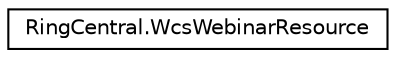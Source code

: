 digraph "Graphical Class Hierarchy"
{
 // LATEX_PDF_SIZE
  edge [fontname="Helvetica",fontsize="10",labelfontname="Helvetica",labelfontsize="10"];
  node [fontname="Helvetica",fontsize="10",shape=record];
  rankdir="LR";
  Node0 [label="RingCentral.WcsWebinarResource",height=0.2,width=0.4,color="black", fillcolor="white", style="filled",URL="$classRingCentral_1_1WcsWebinarResource.html",tooltip=" "];
}
